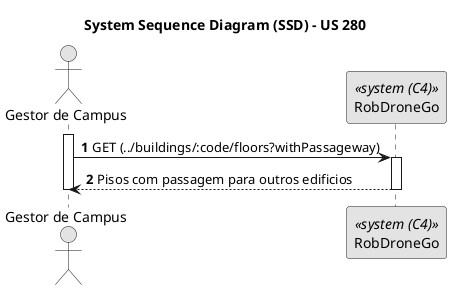 @startuml
skinparam monochrome true
skinparam packageStyle rectangle
skinparam shadowing false

title System Sequence Diagram (SSD) - US 280
autonumber

actor "Gestor de Campus" as Gestor
participant "RobDroneGo" as Sistema <<system (C4)>>

activate Gestor

    Gestor -> Sistema : GET (../buildings/:code/floors?withPassageway)
    activate Sistema

    Sistema --> Gestor : Pisos com passagem para outros edificios
    deactivate Sistema

deactivate Gestor

@enduml
